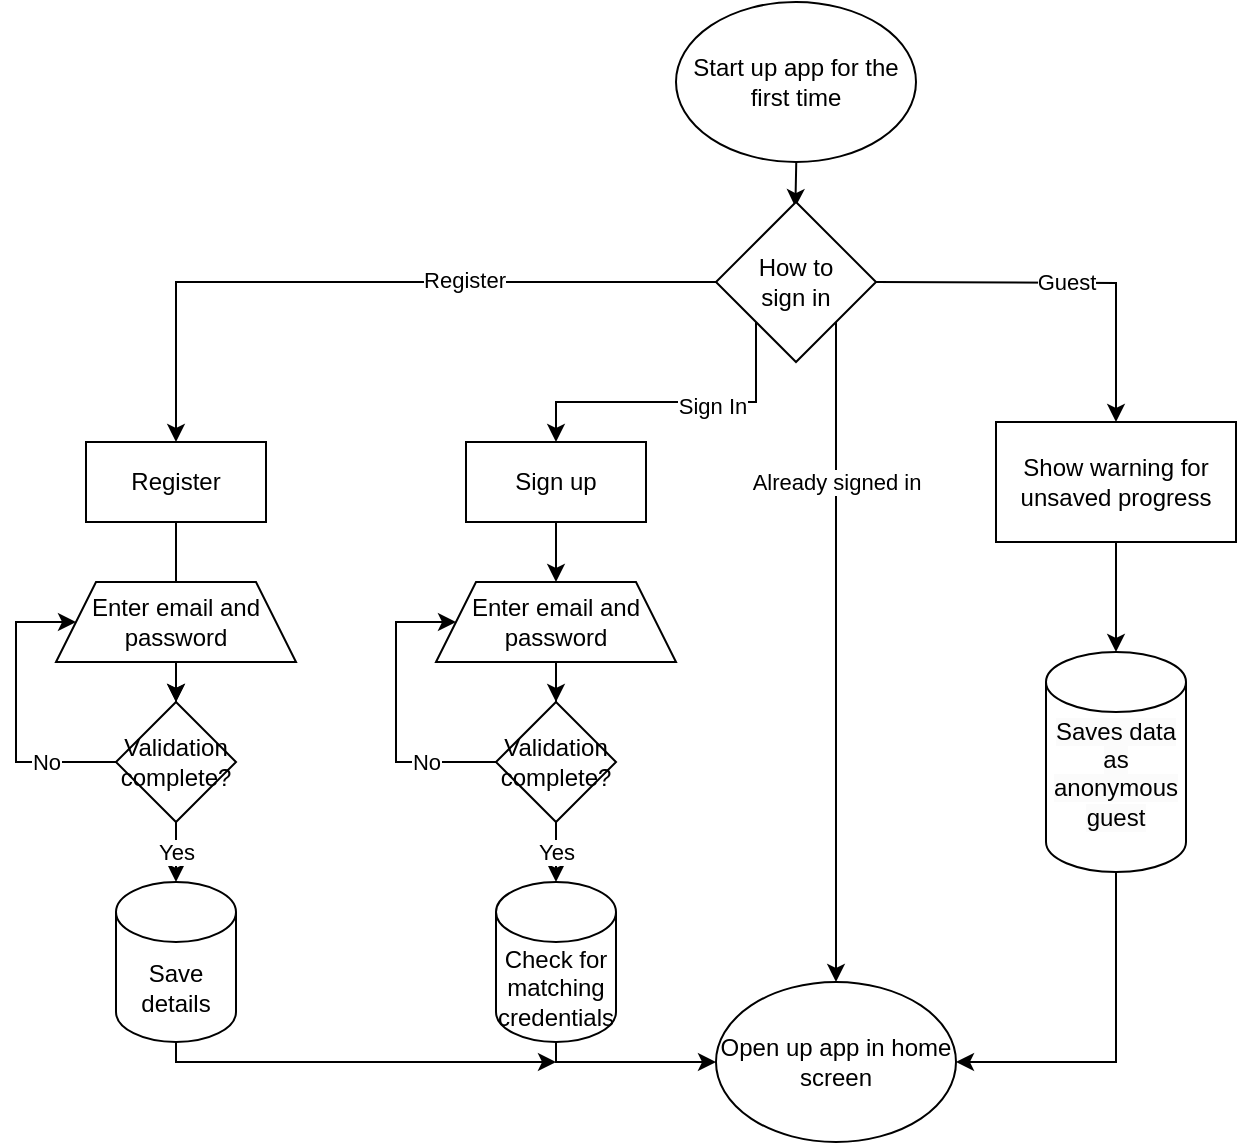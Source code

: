 <mxfile version="21.3.4" type="device">
  <diagram id="C5RBs43oDa-KdzZeNtuy" name="Page-1">
    <mxGraphModel dx="675" dy="1559" grid="1" gridSize="10" guides="1" tooltips="1" connect="1" arrows="1" fold="1" page="1" pageScale="1" pageWidth="827" pageHeight="1169" math="0" shadow="0">
      <root>
        <mxCell id="WIyWlLk6GJQsqaUBKTNV-0" />
        <mxCell id="WIyWlLk6GJQsqaUBKTNV-1" parent="WIyWlLk6GJQsqaUBKTNV-0" />
        <mxCell id="QoXTkouZ-WmCgZT19F6M-5" value="" style="edgeStyle=orthogonalEdgeStyle;rounded=0;orthogonalLoop=1;jettySize=auto;html=1;entryX=0.496;entryY=0.157;entryDx=0;entryDy=0;entryPerimeter=0;" parent="WIyWlLk6GJQsqaUBKTNV-1" edge="1">
          <mxGeometry relative="1" as="geometry">
            <mxPoint x="399.68" y="32.56" as="targetPoint" />
            <mxPoint x="400" y="-50" as="sourcePoint" />
          </mxGeometry>
        </mxCell>
        <mxCell id="QoXTkouZ-WmCgZT19F6M-2" value="Start up app for the first time" style="ellipse;whiteSpace=wrap;html=1;" parent="WIyWlLk6GJQsqaUBKTNV-1" vertex="1">
          <mxGeometry x="340" y="-70" width="120" height="80" as="geometry" />
        </mxCell>
        <mxCell id="QoXTkouZ-WmCgZT19F6M-12" value="Guest" style="edgeStyle=orthogonalEdgeStyle;rounded=0;orthogonalLoop=1;jettySize=auto;html=1;" parent="WIyWlLk6GJQsqaUBKTNV-1" target="QoXTkouZ-WmCgZT19F6M-11" edge="1">
          <mxGeometry relative="1" as="geometry">
            <mxPoint x="440" y="70" as="sourcePoint" />
          </mxGeometry>
        </mxCell>
        <mxCell id="QoXTkouZ-WmCgZT19F6M-14" value="" style="edgeStyle=orthogonalEdgeStyle;rounded=0;orthogonalLoop=1;jettySize=auto;html=1;entryX=0.5;entryY=0;entryDx=0;entryDy=0;entryPerimeter=0;" parent="WIyWlLk6GJQsqaUBKTNV-1" source="QoXTkouZ-WmCgZT19F6M-11" target="BEajA1ZiGyTm6-q2Pm5t-0" edge="1">
          <mxGeometry relative="1" as="geometry">
            <mxPoint x="510" y="250" as="targetPoint" />
          </mxGeometry>
        </mxCell>
        <mxCell id="QoXTkouZ-WmCgZT19F6M-11" value="Show warning for unsaved progress" style="whiteSpace=wrap;html=1;" parent="WIyWlLk6GJQsqaUBKTNV-1" vertex="1">
          <mxGeometry x="500" y="140" width="120" height="60" as="geometry" />
        </mxCell>
        <mxCell id="QoXTkouZ-WmCgZT19F6M-34" value="Open up app in home screen" style="ellipse;whiteSpace=wrap;html=1;" parent="WIyWlLk6GJQsqaUBKTNV-1" vertex="1">
          <mxGeometry x="360" y="420" width="120" height="80" as="geometry" />
        </mxCell>
        <mxCell id="vLj7nPN1ShTtQXSP2nFC-0" value="" style="endArrow=classic;html=1;rounded=0;entryX=1;entryY=0.5;entryDx=0;entryDy=0;exitX=0.5;exitY=1;exitDx=0;exitDy=0;" parent="WIyWlLk6GJQsqaUBKTNV-1" source="BEajA1ZiGyTm6-q2Pm5t-0" target="QoXTkouZ-WmCgZT19F6M-34" edge="1">
          <mxGeometry width="50" height="50" relative="1" as="geometry">
            <mxPoint x="560" y="330" as="sourcePoint" />
            <mxPoint x="430" y="410" as="targetPoint" />
            <Array as="points">
              <mxPoint x="560" y="460" />
            </Array>
          </mxGeometry>
        </mxCell>
        <mxCell id="BEajA1ZiGyTm6-q2Pm5t-0" value="&#xa;&lt;span style=&quot;color: rgb(0, 0, 0); font-family: Helvetica; font-size: 12px; font-style: normal; font-variant-ligatures: normal; font-variant-caps: normal; font-weight: 400; letter-spacing: normal; orphans: 2; text-align: center; text-indent: 0px; text-transform: none; widows: 2; word-spacing: 0px; -webkit-text-stroke-width: 0px; background-color: rgb(251, 251, 251); text-decoration-thickness: initial; text-decoration-style: initial; text-decoration-color: initial; float: none; display: inline !important;&quot;&gt;Saves data as anonymous guest&lt;/span&gt;&#xa;&#xa;" style="shape=cylinder3;whiteSpace=wrap;html=1;boundedLbl=1;backgroundOutline=1;size=15;" vertex="1" parent="WIyWlLk6GJQsqaUBKTNV-1">
          <mxGeometry x="525" y="255" width="70" height="110" as="geometry" />
        </mxCell>
        <mxCell id="BEajA1ZiGyTm6-q2Pm5t-3" value="Enter email and password" style="shape=trapezoid;perimeter=trapezoidPerimeter;whiteSpace=wrap;html=1;fixedSize=1;" vertex="1" parent="WIyWlLk6GJQsqaUBKTNV-1">
          <mxGeometry x="220" y="220" width="120" height="40" as="geometry" />
        </mxCell>
        <mxCell id="BEajA1ZiGyTm6-q2Pm5t-4" value="" style="endArrow=classic;html=1;rounded=0;exitX=0.5;exitY=1;exitDx=0;exitDy=0;entryX=0;entryY=0.5;entryDx=0;entryDy=0;exitPerimeter=0;" edge="1" parent="WIyWlLk6GJQsqaUBKTNV-1" source="BEajA1ZiGyTm6-q2Pm5t-20" target="QoXTkouZ-WmCgZT19F6M-34">
          <mxGeometry width="50" height="50" relative="1" as="geometry">
            <mxPoint x="280" y="400" as="sourcePoint" />
            <mxPoint x="480" y="180" as="targetPoint" />
            <Array as="points">
              <mxPoint x="280" y="460" />
            </Array>
          </mxGeometry>
        </mxCell>
        <mxCell id="BEajA1ZiGyTm6-q2Pm5t-10" value="" style="edgeStyle=orthogonalEdgeStyle;rounded=0;orthogonalLoop=1;jettySize=auto;html=1;entryX=0.5;entryY=0;entryDx=0;entryDy=0;" edge="1" parent="WIyWlLk6GJQsqaUBKTNV-1" source="BEajA1ZiGyTm6-q2Pm5t-5" target="BEajA1ZiGyTm6-q2Pm5t-3">
          <mxGeometry relative="1" as="geometry" />
        </mxCell>
        <mxCell id="BEajA1ZiGyTm6-q2Pm5t-5" value="Sign up" style="rounded=0;whiteSpace=wrap;html=1;" vertex="1" parent="WIyWlLk6GJQsqaUBKTNV-1">
          <mxGeometry x="235" y="150" width="90" height="40" as="geometry" />
        </mxCell>
        <mxCell id="BEajA1ZiGyTm6-q2Pm5t-12" value="" style="edgeStyle=orthogonalEdgeStyle;rounded=0;orthogonalLoop=1;jettySize=auto;html=1;" edge="1" parent="WIyWlLk6GJQsqaUBKTNV-1" source="BEajA1ZiGyTm6-q2Pm5t-3" target="BEajA1ZiGyTm6-q2Pm5t-11">
          <mxGeometry relative="1" as="geometry">
            <mxPoint x="280" y="260" as="sourcePoint" />
            <mxPoint x="280" y="360" as="targetPoint" />
          </mxGeometry>
        </mxCell>
        <mxCell id="BEajA1ZiGyTm6-q2Pm5t-22" value="Yes" style="edgeStyle=orthogonalEdgeStyle;rounded=0;orthogonalLoop=1;jettySize=auto;html=1;" edge="1" parent="WIyWlLk6GJQsqaUBKTNV-1" source="BEajA1ZiGyTm6-q2Pm5t-11" target="BEajA1ZiGyTm6-q2Pm5t-20">
          <mxGeometry relative="1" as="geometry" />
        </mxCell>
        <mxCell id="BEajA1ZiGyTm6-q2Pm5t-11" value="Validation complete?" style="rhombus;whiteSpace=wrap;html=1;" vertex="1" parent="WIyWlLk6GJQsqaUBKTNV-1">
          <mxGeometry x="250" y="280" width="60" height="60" as="geometry" />
        </mxCell>
        <mxCell id="BEajA1ZiGyTm6-q2Pm5t-13" value="" style="endArrow=classic;html=1;rounded=0;exitX=0;exitY=0.5;exitDx=0;exitDy=0;entryX=0;entryY=0.5;entryDx=0;entryDy=0;" edge="1" parent="WIyWlLk6GJQsqaUBKTNV-1" source="BEajA1ZiGyTm6-q2Pm5t-11" target="BEajA1ZiGyTm6-q2Pm5t-3">
          <mxGeometry width="50" height="50" relative="1" as="geometry">
            <mxPoint x="370" y="290" as="sourcePoint" />
            <mxPoint x="420" y="240" as="targetPoint" />
            <Array as="points">
              <mxPoint x="200" y="310" />
              <mxPoint x="200" y="240" />
            </Array>
          </mxGeometry>
        </mxCell>
        <mxCell id="BEajA1ZiGyTm6-q2Pm5t-14" value="No" style="edgeLabel;html=1;align=center;verticalAlign=middle;resizable=0;points=[];" vertex="1" connectable="0" parent="BEajA1ZiGyTm6-q2Pm5t-13">
          <mxGeometry x="-0.527" relative="1" as="geometry">
            <mxPoint as="offset" />
          </mxGeometry>
        </mxCell>
        <mxCell id="BEajA1ZiGyTm6-q2Pm5t-15" value="How to &lt;br&gt;sign in" style="rhombus;whiteSpace=wrap;html=1;" vertex="1" parent="WIyWlLk6GJQsqaUBKTNV-1">
          <mxGeometry x="360" y="30" width="80" height="80" as="geometry" />
        </mxCell>
        <mxCell id="BEajA1ZiGyTm6-q2Pm5t-16" value="" style="endArrow=classic;html=1;rounded=0;entryX=0.5;entryY=0;entryDx=0;entryDy=0;exitX=0;exitY=1;exitDx=0;exitDy=0;" edge="1" parent="WIyWlLk6GJQsqaUBKTNV-1" source="BEajA1ZiGyTm6-q2Pm5t-15" target="BEajA1ZiGyTm6-q2Pm5t-5">
          <mxGeometry width="50" height="50" relative="1" as="geometry">
            <mxPoint x="370" y="170" as="sourcePoint" />
            <mxPoint x="420" y="120" as="targetPoint" />
            <Array as="points">
              <mxPoint x="380" y="130" />
              <mxPoint x="280" y="130" />
            </Array>
          </mxGeometry>
        </mxCell>
        <mxCell id="BEajA1ZiGyTm6-q2Pm5t-17" value="Sign In" style="edgeLabel;html=1;align=center;verticalAlign=middle;resizable=0;points=[];" vertex="1" connectable="0" parent="BEajA1ZiGyTm6-q2Pm5t-16">
          <mxGeometry x="-0.217" y="2" relative="1" as="geometry">
            <mxPoint as="offset" />
          </mxGeometry>
        </mxCell>
        <mxCell id="BEajA1ZiGyTm6-q2Pm5t-18" value="" style="endArrow=classic;html=1;rounded=0;exitX=0;exitY=0.5;exitDx=0;exitDy=0;entryX=0.5;entryY=0;entryDx=0;entryDy=0;" edge="1" parent="WIyWlLk6GJQsqaUBKTNV-1" source="BEajA1ZiGyTm6-q2Pm5t-15" target="BEajA1ZiGyTm6-q2Pm5t-23">
          <mxGeometry width="50" height="50" relative="1" as="geometry">
            <mxPoint x="370" y="170" as="sourcePoint" />
            <mxPoint x="180" y="70" as="targetPoint" />
            <Array as="points">
              <mxPoint x="90" y="70" />
            </Array>
          </mxGeometry>
        </mxCell>
        <mxCell id="BEajA1ZiGyTm6-q2Pm5t-19" value="Register" style="edgeLabel;html=1;align=center;verticalAlign=middle;resizable=0;points=[];" vertex="1" connectable="0" parent="BEajA1ZiGyTm6-q2Pm5t-18">
          <mxGeometry x="-0.279" y="-1" relative="1" as="geometry">
            <mxPoint as="offset" />
          </mxGeometry>
        </mxCell>
        <mxCell id="BEajA1ZiGyTm6-q2Pm5t-20" value="Check for matching credentials" style="shape=cylinder3;whiteSpace=wrap;html=1;boundedLbl=1;backgroundOutline=1;size=15;" vertex="1" parent="WIyWlLk6GJQsqaUBKTNV-1">
          <mxGeometry x="250" y="370" width="60" height="80" as="geometry" />
        </mxCell>
        <mxCell id="BEajA1ZiGyTm6-q2Pm5t-32" value="" style="edgeStyle=orthogonalEdgeStyle;rounded=0;orthogonalLoop=1;jettySize=auto;html=1;" edge="1" parent="WIyWlLk6GJQsqaUBKTNV-1" source="BEajA1ZiGyTm6-q2Pm5t-23" target="BEajA1ZiGyTm6-q2Pm5t-26">
          <mxGeometry relative="1" as="geometry" />
        </mxCell>
        <mxCell id="BEajA1ZiGyTm6-q2Pm5t-23" value="Register" style="rounded=0;whiteSpace=wrap;html=1;" vertex="1" parent="WIyWlLk6GJQsqaUBKTNV-1">
          <mxGeometry x="45" y="150" width="90" height="40" as="geometry" />
        </mxCell>
        <mxCell id="BEajA1ZiGyTm6-q2Pm5t-24" value="Enter email and password" style="shape=trapezoid;perimeter=trapezoidPerimeter;whiteSpace=wrap;html=1;fixedSize=1;" vertex="1" parent="WIyWlLk6GJQsqaUBKTNV-1">
          <mxGeometry x="30" y="220" width="120" height="40" as="geometry" />
        </mxCell>
        <mxCell id="BEajA1ZiGyTm6-q2Pm5t-25" value="" style="edgeStyle=orthogonalEdgeStyle;rounded=0;orthogonalLoop=1;jettySize=auto;html=1;" edge="1" source="BEajA1ZiGyTm6-q2Pm5t-24" target="BEajA1ZiGyTm6-q2Pm5t-26" parent="WIyWlLk6GJQsqaUBKTNV-1">
          <mxGeometry relative="1" as="geometry">
            <mxPoint x="90" y="260" as="sourcePoint" />
            <mxPoint x="90" y="360" as="targetPoint" />
          </mxGeometry>
        </mxCell>
        <mxCell id="BEajA1ZiGyTm6-q2Pm5t-30" value="Yes" style="edgeStyle=orthogonalEdgeStyle;rounded=0;orthogonalLoop=1;jettySize=auto;html=1;" edge="1" parent="WIyWlLk6GJQsqaUBKTNV-1" source="BEajA1ZiGyTm6-q2Pm5t-26" target="BEajA1ZiGyTm6-q2Pm5t-29">
          <mxGeometry relative="1" as="geometry" />
        </mxCell>
        <mxCell id="BEajA1ZiGyTm6-q2Pm5t-26" value="Validation complete?" style="rhombus;whiteSpace=wrap;html=1;" vertex="1" parent="WIyWlLk6GJQsqaUBKTNV-1">
          <mxGeometry x="60" y="280" width="60" height="60" as="geometry" />
        </mxCell>
        <mxCell id="BEajA1ZiGyTm6-q2Pm5t-27" value="" style="endArrow=classic;html=1;rounded=0;exitX=0;exitY=0.5;exitDx=0;exitDy=0;entryX=0;entryY=0.5;entryDx=0;entryDy=0;" edge="1" source="BEajA1ZiGyTm6-q2Pm5t-26" target="BEajA1ZiGyTm6-q2Pm5t-24" parent="WIyWlLk6GJQsqaUBKTNV-1">
          <mxGeometry width="50" height="50" relative="1" as="geometry">
            <mxPoint x="180" y="290" as="sourcePoint" />
            <mxPoint x="230" y="240" as="targetPoint" />
            <Array as="points">
              <mxPoint x="10" y="310" />
              <mxPoint x="10" y="240" />
            </Array>
          </mxGeometry>
        </mxCell>
        <mxCell id="BEajA1ZiGyTm6-q2Pm5t-28" value="No" style="edgeLabel;html=1;align=center;verticalAlign=middle;resizable=0;points=[];" vertex="1" connectable="0" parent="BEajA1ZiGyTm6-q2Pm5t-27">
          <mxGeometry x="-0.527" relative="1" as="geometry">
            <mxPoint as="offset" />
          </mxGeometry>
        </mxCell>
        <mxCell id="BEajA1ZiGyTm6-q2Pm5t-29" value="Save details" style="shape=cylinder3;whiteSpace=wrap;html=1;boundedLbl=1;backgroundOutline=1;size=15;" vertex="1" parent="WIyWlLk6GJQsqaUBKTNV-1">
          <mxGeometry x="60" y="370" width="60" height="80" as="geometry" />
        </mxCell>
        <mxCell id="BEajA1ZiGyTm6-q2Pm5t-31" value="" style="endArrow=classic;html=1;rounded=0;exitX=0.5;exitY=1;exitDx=0;exitDy=0;exitPerimeter=0;" edge="1" parent="WIyWlLk6GJQsqaUBKTNV-1" source="BEajA1ZiGyTm6-q2Pm5t-29">
          <mxGeometry width="50" height="50" relative="1" as="geometry">
            <mxPoint x="190" y="480" as="sourcePoint" />
            <mxPoint x="280" y="460" as="targetPoint" />
            <Array as="points">
              <mxPoint x="90" y="460" />
            </Array>
          </mxGeometry>
        </mxCell>
        <mxCell id="BEajA1ZiGyTm6-q2Pm5t-33" value="" style="endArrow=classic;html=1;rounded=0;exitX=1;exitY=1;exitDx=0;exitDy=0;entryX=0.5;entryY=0;entryDx=0;entryDy=0;" edge="1" parent="WIyWlLk6GJQsqaUBKTNV-1" source="BEajA1ZiGyTm6-q2Pm5t-15" target="QoXTkouZ-WmCgZT19F6M-34">
          <mxGeometry width="50" height="50" relative="1" as="geometry">
            <mxPoint x="450" y="240" as="sourcePoint" />
            <mxPoint x="500" y="190" as="targetPoint" />
          </mxGeometry>
        </mxCell>
        <mxCell id="BEajA1ZiGyTm6-q2Pm5t-34" value="Already signed in" style="edgeLabel;html=1;align=center;verticalAlign=middle;resizable=0;points=[];" vertex="1" connectable="0" parent="BEajA1ZiGyTm6-q2Pm5t-33">
          <mxGeometry x="-0.705" relative="1" as="geometry">
            <mxPoint y="31" as="offset" />
          </mxGeometry>
        </mxCell>
      </root>
    </mxGraphModel>
  </diagram>
</mxfile>

